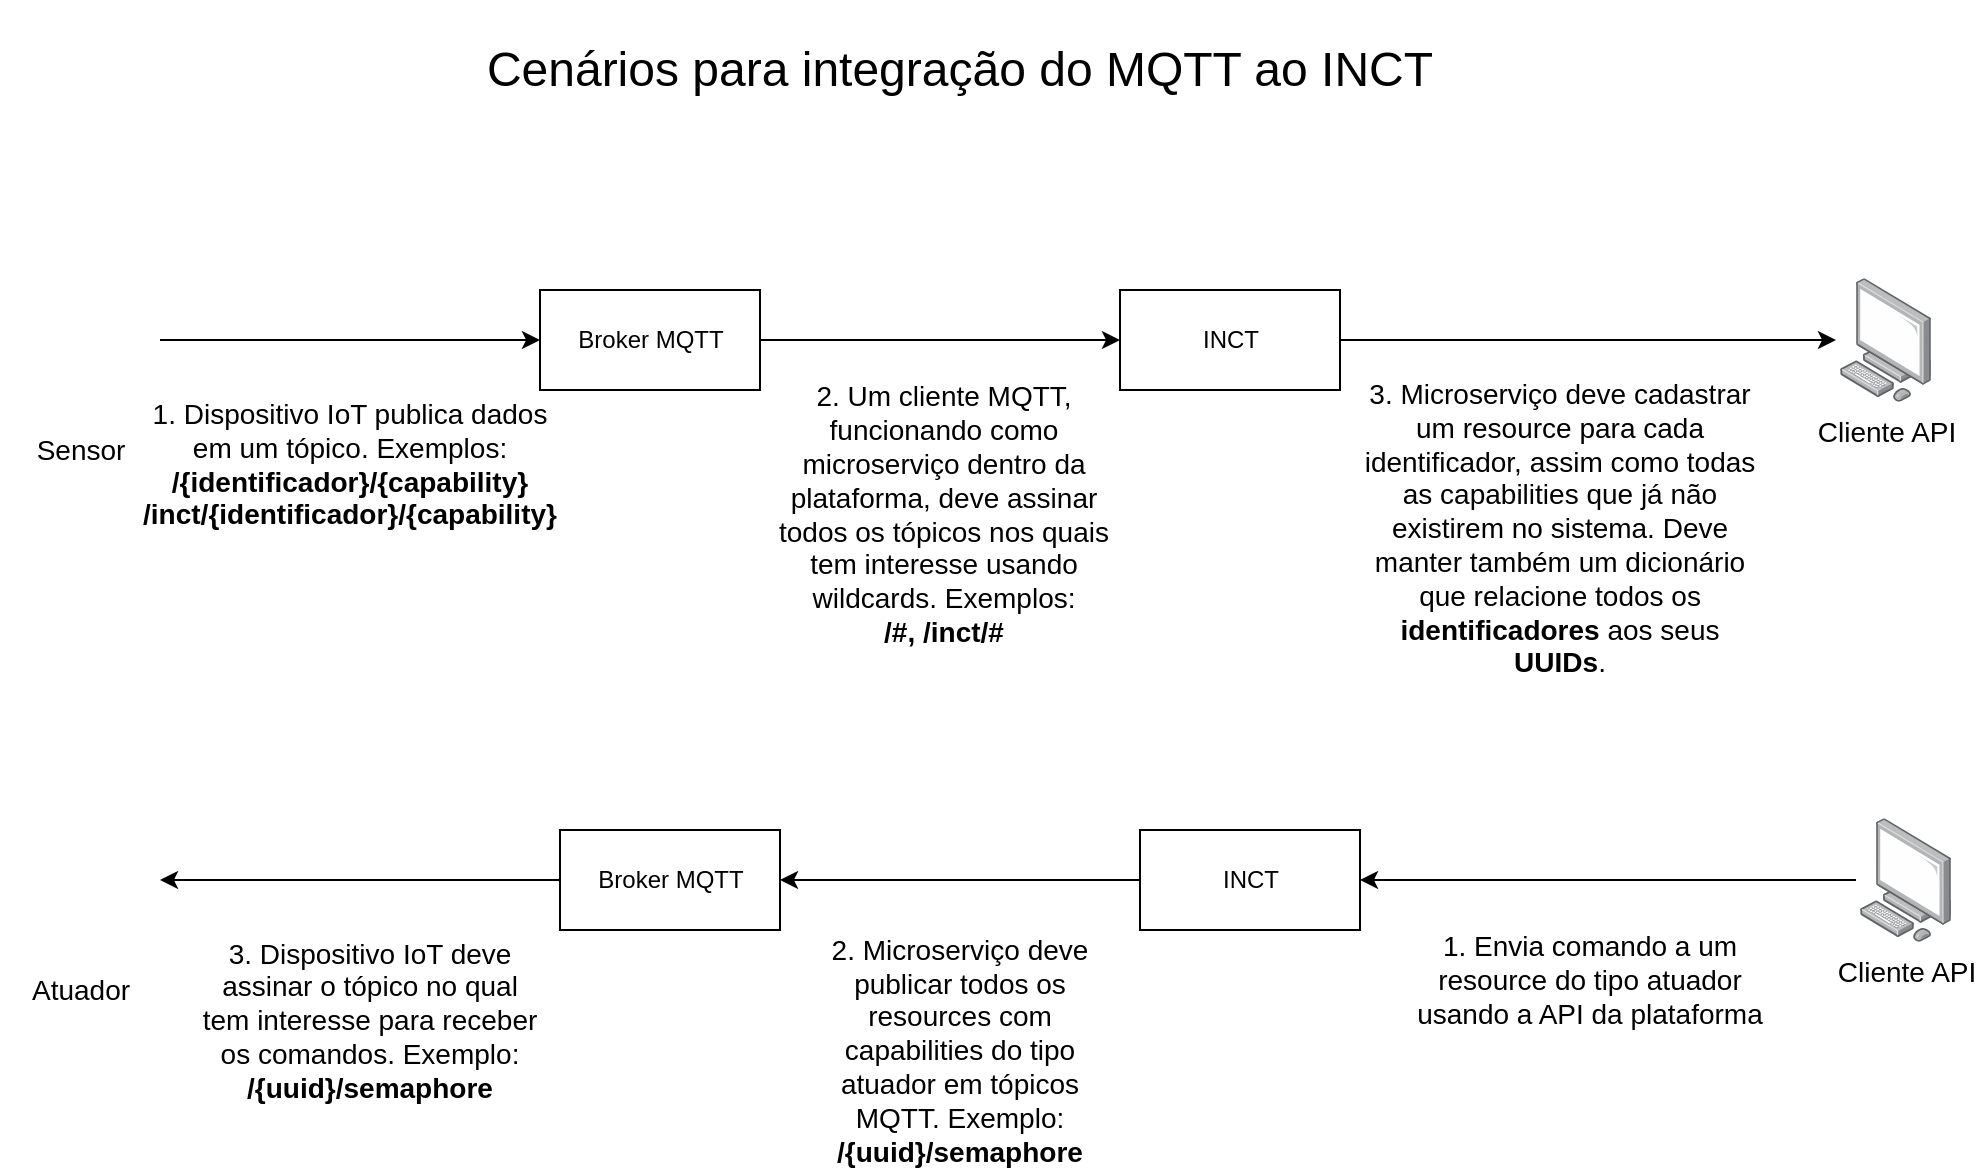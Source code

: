 <mxfile version="13.1.14" type="device"><diagram id="awm2QOP5FJoJX9uhQWzG" name="Page-1"><mxGraphModel dx="1113" dy="760" grid="1" gridSize="10" guides="1" tooltips="1" connect="1" arrows="1" fold="1" page="1" pageScale="1" pageWidth="850" pageHeight="1100" math="0" shadow="0"><root><mxCell id="0"/><mxCell id="1" parent="0"/><mxCell id="iaG7pmmGbyBvJCW8nLFv-1" value="Broker MQTT" style="html=1;" vertex="1" parent="1"><mxGeometry x="660" y="195" width="110" height="50" as="geometry"/></mxCell><mxCell id="iaG7pmmGbyBvJCW8nLFv-7" style="edgeStyle=orthogonalEdgeStyle;rounded=0;orthogonalLoop=1;jettySize=auto;html=1;exitX=1;exitY=0.5;exitDx=0;exitDy=0;entryX=-0.044;entryY=0.5;entryDx=0;entryDy=0;entryPerimeter=0;startArrow=none;startFill=0;" edge="1" parent="1" source="iaG7pmmGbyBvJCW8nLFv-2" target="iaG7pmmGbyBvJCW8nLFv-4"><mxGeometry relative="1" as="geometry"/></mxCell><mxCell id="iaG7pmmGbyBvJCW8nLFv-2" value="INCT" style="html=1;" vertex="1" parent="1"><mxGeometry x="950" y="195" width="110" height="50" as="geometry"/></mxCell><mxCell id="iaG7pmmGbyBvJCW8nLFv-6" style="edgeStyle=orthogonalEdgeStyle;rounded=0;orthogonalLoop=1;jettySize=auto;html=1;exitX=1;exitY=0.5;exitDx=0;exitDy=0;entryX=0;entryY=0.5;entryDx=0;entryDy=0;startArrow=none;startFill=0;" edge="1" parent="1" source="iaG7pmmGbyBvJCW8nLFv-3" target="iaG7pmmGbyBvJCW8nLFv-1"><mxGeometry relative="1" as="geometry"/></mxCell><mxCell id="iaG7pmmGbyBvJCW8nLFv-3" value="&lt;font style=&quot;font-size: 14px&quot;&gt;Sensor&lt;/font&gt;" style="shape=image;html=1;verticalAlign=top;verticalLabelPosition=bottom;labelBackgroundColor=#ffffff;imageAspect=0;aspect=fixed;image=https://cdn4.iconfinder.com/data/icons/technology-83/1000/embedded_device_embedded_system_internet_embedding_embedded_systems_iot_embedded-128.png" vertex="1" parent="1"><mxGeometry x="390" y="180" width="80" height="80" as="geometry"/></mxCell><mxCell id="iaG7pmmGbyBvJCW8nLFv-4" value="&lt;font style=&quot;font-size: 14px&quot;&gt;Cliente API&lt;/font&gt;" style="points=[];aspect=fixed;html=1;align=center;shadow=0;dashed=0;image;image=img/lib/allied_telesis/computer_and_terminals/Personal_Computer.svg;" vertex="1" parent="1"><mxGeometry x="1310" y="189.1" width="45.6" height="61.8" as="geometry"/></mxCell><mxCell id="iaG7pmmGbyBvJCW8nLFv-5" style="edgeStyle=orthogonalEdgeStyle;rounded=0;orthogonalLoop=1;jettySize=auto;html=1;exitX=1;exitY=0.5;exitDx=0;exitDy=0;entryX=0;entryY=0.5;entryDx=0;entryDy=0;startArrow=none;startFill=0;" edge="1" parent="1" source="iaG7pmmGbyBvJCW8nLFv-1" target="iaG7pmmGbyBvJCW8nLFv-2"><mxGeometry relative="1" as="geometry"/></mxCell><mxCell id="iaG7pmmGbyBvJCW8nLFv-9" value="Cenários para integração do MQTT ao INCT" style="text;html=1;strokeColor=none;fillColor=none;align=center;verticalAlign=middle;whiteSpace=wrap;rounded=0;fontSize=24;" vertex="1" parent="1"><mxGeometry x="615" y="50" width="510" height="70" as="geometry"/></mxCell><mxCell id="iaG7pmmGbyBvJCW8nLFv-17" value="&lt;font style=&quot;font-size: 14px&quot;&gt;1. Dispositivo IoT publica dados em um tópico. Exemplos:&lt;br&gt;&lt;b&gt;/{identificador}/{capability}&lt;br&gt;/inct/{identificador}/{capability}&lt;/b&gt;&lt;br&gt;&lt;/font&gt;" style="text;html=1;strokeColor=none;fillColor=none;align=center;verticalAlign=middle;whiteSpace=wrap;rounded=0;fontSize=12;horizontal=1;" vertex="1" parent="1"><mxGeometry x="480" y="256.9" width="170" height="50" as="geometry"/></mxCell><mxCell id="iaG7pmmGbyBvJCW8nLFv-18" value="&lt;font style=&quot;font-size: 14px&quot;&gt;3. Microserviço deve cadastrar um resource para cada identificador, assim como todas as capabilities que já não existirem no sistema. Deve manter também um dicionário que relacione todos os &lt;b&gt;identificadores &lt;/b&gt;aos seus &lt;b&gt;UUIDs&lt;/b&gt;.&lt;br&gt;&lt;/font&gt;" style="text;html=1;strokeColor=none;fillColor=none;align=center;verticalAlign=middle;whiteSpace=wrap;rounded=0;fontSize=12;horizontal=1;" vertex="1" parent="1"><mxGeometry x="1070" y="266" width="200" height="96" as="geometry"/></mxCell><mxCell id="iaG7pmmGbyBvJCW8nLFv-19" value="&lt;font style=&quot;font-size: 14px&quot;&gt;2. Um cliente MQTT, funcionando como microserviço dentro da plataforma, deve assinar todos os tópicos nos quais tem interesse usando wildcards. Exemplos:&lt;br&gt;&lt;b&gt;/#, /inct/#&lt;/b&gt;&lt;br&gt;&lt;/font&gt;" style="text;html=1;strokeColor=none;fillColor=none;align=center;verticalAlign=middle;whiteSpace=wrap;rounded=0;fontSize=12;horizontal=1;" vertex="1" parent="1"><mxGeometry x="770" y="251" width="183.5" height="111" as="geometry"/></mxCell><mxCell id="iaG7pmmGbyBvJCW8nLFv-21" value="Broker MQTT" style="html=1;" vertex="1" parent="1"><mxGeometry x="670" y="465" width="110" height="50" as="geometry"/></mxCell><mxCell id="iaG7pmmGbyBvJCW8nLFv-22" style="edgeStyle=orthogonalEdgeStyle;rounded=0;orthogonalLoop=1;jettySize=auto;html=1;exitX=-0.044;exitY=0.5;exitDx=0;exitDy=0;entryX=1;entryY=0.5;entryDx=0;entryDy=0;startArrow=none;startFill=0;exitPerimeter=0;" edge="1" parent="1" source="iaG7pmmGbyBvJCW8nLFv-26" target="iaG7pmmGbyBvJCW8nLFv-23"><mxGeometry relative="1" as="geometry"/></mxCell><mxCell id="iaG7pmmGbyBvJCW8nLFv-23" value="INCT" style="html=1;" vertex="1" parent="1"><mxGeometry x="960" y="465" width="110" height="50" as="geometry"/></mxCell><mxCell id="iaG7pmmGbyBvJCW8nLFv-24" style="edgeStyle=orthogonalEdgeStyle;rounded=0;orthogonalLoop=1;jettySize=auto;html=1;exitX=0;exitY=0.5;exitDx=0;exitDy=0;entryX=1;entryY=0.5;entryDx=0;entryDy=0;startArrow=none;startFill=0;" edge="1" parent="1" source="iaG7pmmGbyBvJCW8nLFv-21" target="iaG7pmmGbyBvJCW8nLFv-25"><mxGeometry relative="1" as="geometry"/></mxCell><mxCell id="iaG7pmmGbyBvJCW8nLFv-25" value="&lt;font style=&quot;font-size: 14px&quot;&gt;Atuador&lt;/font&gt;" style="shape=image;html=1;verticalAlign=top;verticalLabelPosition=bottom;labelBackgroundColor=#ffffff;imageAspect=0;aspect=fixed;image=https://cdn4.iconfinder.com/data/icons/technology-83/1000/embedded_device_embedded_system_internet_embedding_embedded_systems_iot_embedded-128.png" vertex="1" parent="1"><mxGeometry x="390" y="450" width="80" height="80" as="geometry"/></mxCell><mxCell id="iaG7pmmGbyBvJCW8nLFv-26" value="&lt;font style=&quot;font-size: 14px&quot;&gt;Cliente API&lt;/font&gt;" style="points=[];aspect=fixed;html=1;align=center;shadow=0;dashed=0;image;image=img/lib/allied_telesis/computer_and_terminals/Personal_Computer.svg;" vertex="1" parent="1"><mxGeometry x="1320" y="459.1" width="45.6" height="61.8" as="geometry"/></mxCell><mxCell id="iaG7pmmGbyBvJCW8nLFv-27" style="edgeStyle=orthogonalEdgeStyle;rounded=0;orthogonalLoop=1;jettySize=auto;html=1;exitX=0;exitY=0.5;exitDx=0;exitDy=0;entryX=1;entryY=0.5;entryDx=0;entryDy=0;startArrow=none;startFill=0;" edge="1" parent="1" source="iaG7pmmGbyBvJCW8nLFv-23" target="iaG7pmmGbyBvJCW8nLFv-21"><mxGeometry relative="1" as="geometry"/></mxCell><mxCell id="iaG7pmmGbyBvJCW8nLFv-28" value="&lt;font style=&quot;font-size: 14px&quot;&gt;&lt;font style=&quot;font-size: 14px&quot;&gt;3. Dispositivo IoT deve assinar o tópico no qual tem interesse para receber os comandos. Exemplo:&lt;br&gt;&lt;/font&gt;&lt;b&gt;/{uuid}/semaphore&lt;/b&gt;&lt;br&gt;&lt;/font&gt;" style="text;html=1;strokeColor=none;fillColor=none;align=center;verticalAlign=middle;whiteSpace=wrap;rounded=0;fontSize=12;horizontal=1;" vertex="1" parent="1"><mxGeometry x="490" y="530" width="170" height="60" as="geometry"/></mxCell><mxCell id="iaG7pmmGbyBvJCW8nLFv-29" value="&lt;font&gt;&lt;font style=&quot;font-size: 14px&quot;&gt;1. Envia comando a um resource do tipo atuador usando a API da plataforma&lt;/font&gt;&lt;br&gt;&lt;/font&gt;" style="text;html=1;strokeColor=none;fillColor=none;align=center;verticalAlign=middle;whiteSpace=wrap;rounded=0;fontSize=12;horizontal=1;" vertex="1" parent="1"><mxGeometry x="1090" y="515" width="190" height="50" as="geometry"/></mxCell><mxCell id="iaG7pmmGbyBvJCW8nLFv-30" value="&lt;font style=&quot;font-size: 14px&quot;&gt;&lt;font style=&quot;font-size: 14px&quot;&gt;2. Microserviço deve publicar todos os resources com capabilities do tipo atuador em tópicos MQTT. Exemplo:&lt;br&gt;&lt;/font&gt;&lt;b&gt;/{uuid}/semaphore&lt;/b&gt;&lt;br&gt;&lt;/font&gt;" style="text;html=1;strokeColor=none;fillColor=none;align=center;verticalAlign=middle;whiteSpace=wrap;rounded=0;fontSize=12;horizontal=1;" vertex="1" parent="1"><mxGeometry x="790" y="550" width="160" height="50" as="geometry"/></mxCell></root></mxGraphModel></diagram></mxfile>